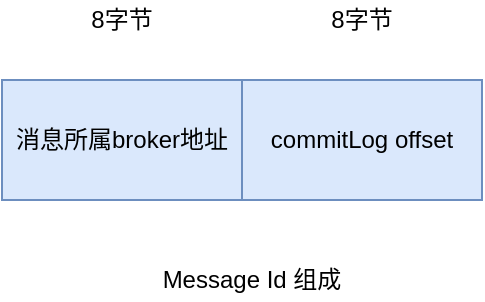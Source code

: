 <mxfile version="14.6.5" type="github">
  <diagram id="kk2nEU92VmZkXZ5IUD9w" name="Page-1">
    <mxGraphModel dx="946" dy="536" grid="1" gridSize="10" guides="1" tooltips="1" connect="1" arrows="1" fold="1" page="1" pageScale="1" pageWidth="827" pageHeight="1169" math="0" shadow="0">
      <root>
        <mxCell id="0" />
        <mxCell id="1" parent="0" />
        <mxCell id="dX2_uMsCoYPa1oZZKjKY-1" value="消息所属broker地址" style="rounded=0;whiteSpace=wrap;html=1;fillColor=#dae8fc;strokeColor=#6c8ebf;" vertex="1" parent="1">
          <mxGeometry x="160" y="150" width="120" height="60" as="geometry" />
        </mxCell>
        <mxCell id="dX2_uMsCoYPa1oZZKjKY-2" value="commitLog offset" style="rounded=0;whiteSpace=wrap;html=1;fillColor=#dae8fc;strokeColor=#6c8ebf;" vertex="1" parent="1">
          <mxGeometry x="280" y="150" width="120" height="60" as="geometry" />
        </mxCell>
        <mxCell id="dX2_uMsCoYPa1oZZKjKY-4" value="8字节" style="text;html=1;strokeColor=none;fillColor=none;align=center;verticalAlign=middle;whiteSpace=wrap;rounded=0;" vertex="1" parent="1">
          <mxGeometry x="200" y="110" width="40" height="20" as="geometry" />
        </mxCell>
        <mxCell id="dX2_uMsCoYPa1oZZKjKY-5" value="8字节" style="text;html=1;strokeColor=none;fillColor=none;align=center;verticalAlign=middle;whiteSpace=wrap;rounded=0;" vertex="1" parent="1">
          <mxGeometry x="320" y="110" width="40" height="20" as="geometry" />
        </mxCell>
        <mxCell id="dX2_uMsCoYPa1oZZKjKY-7" value="Message Id 组成" style="text;html=1;strokeColor=none;fillColor=none;align=center;verticalAlign=middle;whiteSpace=wrap;rounded=0;" vertex="1" parent="1">
          <mxGeometry x="210" y="240" width="150" height="20" as="geometry" />
        </mxCell>
      </root>
    </mxGraphModel>
  </diagram>
</mxfile>
